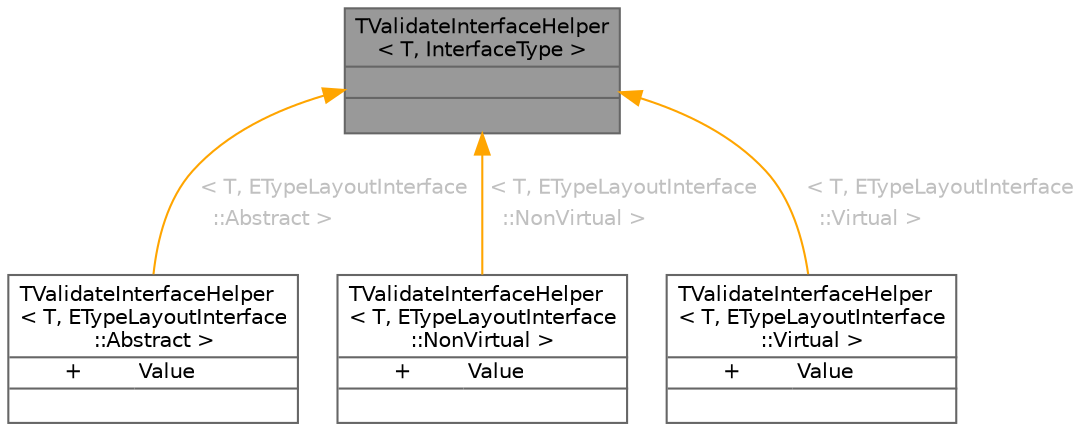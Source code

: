 digraph "TValidateInterfaceHelper&lt; T, InterfaceType &gt;"
{
 // INTERACTIVE_SVG=YES
 // LATEX_PDF_SIZE
  bgcolor="transparent";
  edge [fontname=Helvetica,fontsize=10,labelfontname=Helvetica,labelfontsize=10];
  node [fontname=Helvetica,fontsize=10,shape=box,height=0.2,width=0.4];
  Node1 [id="Node000001",shape=plain,label=<<TABLE CELLBORDER="0" BORDER="1"><TR><TD COLSPAN="2" CELLPADDING="1" CELLSPACING="0">TValidateInterfaceHelper<BR ALIGN="LEFT"/>&lt; T, InterfaceType &gt;</TD></TR>
<HR/>
<TR><TD COLSPAN="2" CELLPADDING="1" CELLSPACING="0">&nbsp;</TD></TR>
<HR/>
<TR><TD COLSPAN="2" CELLPADDING="1" CELLSPACING="0">&nbsp;</TD></TR>
</TABLE>>
,height=0.2,width=0.4,color="gray40", fillcolor="grey60", style="filled", fontcolor="black",tooltip=" "];
  Node1 -> Node2 [id="edge1_Node000001_Node000002",dir="back",color="orange",style="solid",tooltip=" ",label=<<TABLE CELLBORDER="0" BORDER="0"><TR><TD VALIGN="top" ALIGN="LEFT" CELLPADDING="1" CELLSPACING="0">&lt; T, ETypeLayoutInterface</TD></TR>
<TR><TD VALIGN="top" ALIGN="LEFT" CELLPADDING="1" CELLSPACING="0">&nbsp;&nbsp;::Abstract &gt;</TD></TR>
</TABLE>> ,fontcolor="grey" ];
  Node2 [id="Node000002",shape=plain,label=<<TABLE CELLBORDER="0" BORDER="1"><TR><TD COLSPAN="2" CELLPADDING="1" CELLSPACING="0">TValidateInterfaceHelper<BR ALIGN="LEFT"/>&lt; T, ETypeLayoutInterface<BR ALIGN="LEFT"/>::Abstract &gt;</TD></TR>
<HR/>
<TR><TD VALIGN="top" CELLPADDING="1" CELLSPACING="0">+</TD><TD VALIGN="top" ALIGN="LEFT" CELLPADDING="1" CELLSPACING="0">Value<BR ALIGN="LEFT"/></TD></TR>
<HR/>
<TR><TD COLSPAN="2" CELLPADDING="1" CELLSPACING="0">&nbsp;</TD></TR>
</TABLE>>
,height=0.2,width=0.4,color="gray40", fillcolor="white", style="filled",URL="$d7/db0/structTValidateInterfaceHelper_3_01T_00_01ETypeLayoutInterface_1_1Abstract_01_4.html",tooltip=" "];
  Node1 -> Node3 [id="edge2_Node000001_Node000003",dir="back",color="orange",style="solid",tooltip=" ",label=<<TABLE CELLBORDER="0" BORDER="0"><TR><TD VALIGN="top" ALIGN="LEFT" CELLPADDING="1" CELLSPACING="0">&lt; T, ETypeLayoutInterface</TD></TR>
<TR><TD VALIGN="top" ALIGN="LEFT" CELLPADDING="1" CELLSPACING="0">&nbsp;&nbsp;::NonVirtual &gt;</TD></TR>
</TABLE>> ,fontcolor="grey" ];
  Node3 [id="Node000003",shape=plain,label=<<TABLE CELLBORDER="0" BORDER="1"><TR><TD COLSPAN="2" CELLPADDING="1" CELLSPACING="0">TValidateInterfaceHelper<BR ALIGN="LEFT"/>&lt; T, ETypeLayoutInterface<BR ALIGN="LEFT"/>::NonVirtual &gt;</TD></TR>
<HR/>
<TR><TD VALIGN="top" CELLPADDING="1" CELLSPACING="0">+</TD><TD VALIGN="top" ALIGN="LEFT" CELLPADDING="1" CELLSPACING="0">Value<BR ALIGN="LEFT"/></TD></TR>
<HR/>
<TR><TD COLSPAN="2" CELLPADDING="1" CELLSPACING="0">&nbsp;</TD></TR>
</TABLE>>
,height=0.2,width=0.4,color="gray40", fillcolor="white", style="filled",URL="$da/d4d/structTValidateInterfaceHelper_3_01T_00_01ETypeLayoutInterface_1_1NonVirtual_01_4.html",tooltip=" "];
  Node1 -> Node4 [id="edge3_Node000001_Node000004",dir="back",color="orange",style="solid",tooltip=" ",label=<<TABLE CELLBORDER="0" BORDER="0"><TR><TD VALIGN="top" ALIGN="LEFT" CELLPADDING="1" CELLSPACING="0">&lt; T, ETypeLayoutInterface</TD></TR>
<TR><TD VALIGN="top" ALIGN="LEFT" CELLPADDING="1" CELLSPACING="0">&nbsp;&nbsp;::Virtual &gt;</TD></TR>
</TABLE>> ,fontcolor="grey" ];
  Node4 [id="Node000004",shape=plain,label=<<TABLE CELLBORDER="0" BORDER="1"><TR><TD COLSPAN="2" CELLPADDING="1" CELLSPACING="0">TValidateInterfaceHelper<BR ALIGN="LEFT"/>&lt; T, ETypeLayoutInterface<BR ALIGN="LEFT"/>::Virtual &gt;</TD></TR>
<HR/>
<TR><TD VALIGN="top" CELLPADDING="1" CELLSPACING="0">+</TD><TD VALIGN="top" ALIGN="LEFT" CELLPADDING="1" CELLSPACING="0">Value<BR ALIGN="LEFT"/></TD></TR>
<HR/>
<TR><TD COLSPAN="2" CELLPADDING="1" CELLSPACING="0">&nbsp;</TD></TR>
</TABLE>>
,height=0.2,width=0.4,color="gray40", fillcolor="white", style="filled",URL="$db/da6/structTValidateInterfaceHelper_3_01T_00_01ETypeLayoutInterface_1_1Virtual_01_4.html",tooltip=" "];
}
